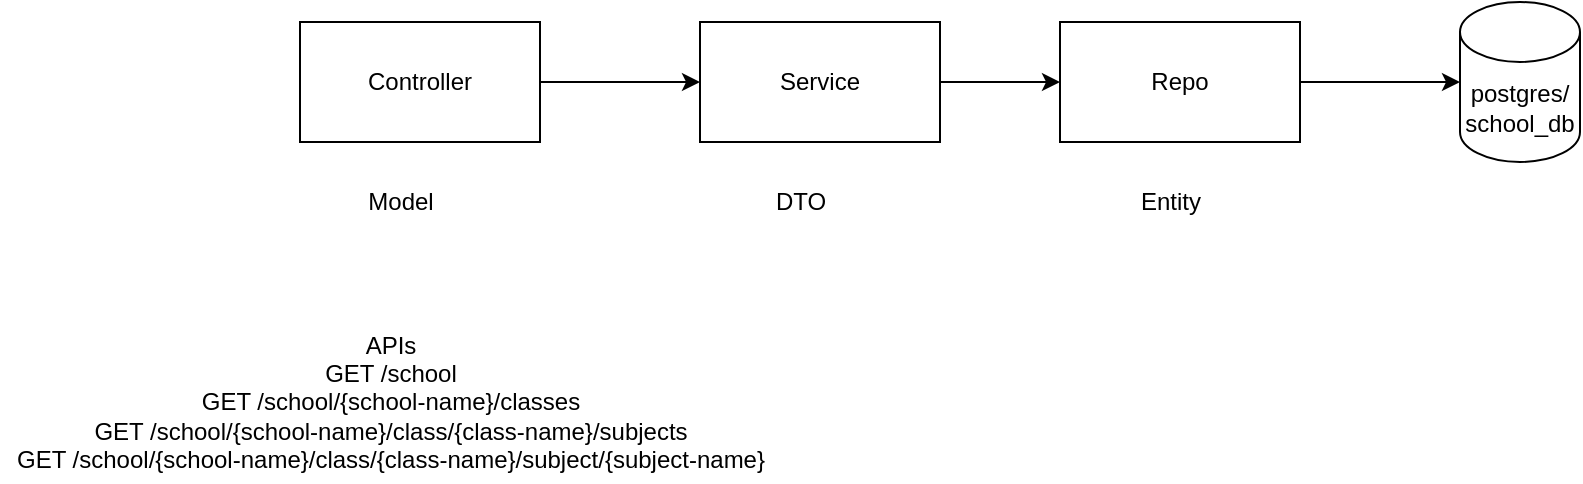 <mxfile version="18.0.2" type="device"><diagram id="iE_VHbACrLainsgzXbW6" name="Page-1"><mxGraphModel dx="3040" dy="454" grid="1" gridSize="10" guides="1" tooltips="1" connect="1" arrows="1" fold="1" page="1" pageScale="1" pageWidth="2339" pageHeight="3300" math="0" shadow="0"><root><mxCell id="0"/><mxCell id="1" parent="0"/><mxCell id="1THddAUZq3wjoWj3ZXMV-14" style="edgeStyle=orthogonalEdgeStyle;rounded=0;orthogonalLoop=1;jettySize=auto;html=1;" edge="1" parent="1" source="1THddAUZq3wjoWj3ZXMV-1" target="1THddAUZq3wjoWj3ZXMV-4"><mxGeometry relative="1" as="geometry"/></mxCell><mxCell id="1THddAUZq3wjoWj3ZXMV-1" value="Controller" style="rounded=0;whiteSpace=wrap;html=1;" vertex="1" parent="1"><mxGeometry x="130" y="120" width="120" height="60" as="geometry"/></mxCell><mxCell id="1THddAUZq3wjoWj3ZXMV-13" style="edgeStyle=orthogonalEdgeStyle;rounded=0;orthogonalLoop=1;jettySize=auto;html=1;" edge="1" parent="1" source="1THddAUZq3wjoWj3ZXMV-4" target="1THddAUZq3wjoWj3ZXMV-5"><mxGeometry relative="1" as="geometry"/></mxCell><mxCell id="1THddAUZq3wjoWj3ZXMV-4" value="Service" style="rounded=0;whiteSpace=wrap;html=1;" vertex="1" parent="1"><mxGeometry x="330" y="120" width="120" height="60" as="geometry"/></mxCell><mxCell id="1THddAUZq3wjoWj3ZXMV-12" style="edgeStyle=orthogonalEdgeStyle;rounded=0;orthogonalLoop=1;jettySize=auto;html=1;entryX=0;entryY=0.5;entryDx=0;entryDy=0;entryPerimeter=0;" edge="1" parent="1" source="1THddAUZq3wjoWj3ZXMV-5" target="1THddAUZq3wjoWj3ZXMV-6"><mxGeometry relative="1" as="geometry"/></mxCell><mxCell id="1THddAUZq3wjoWj3ZXMV-5" value="Repo" style="rounded=0;whiteSpace=wrap;html=1;" vertex="1" parent="1"><mxGeometry x="510" y="120" width="120" height="60" as="geometry"/></mxCell><mxCell id="1THddAUZq3wjoWj3ZXMV-6" value="postgres/ school_db" style="shape=cylinder3;whiteSpace=wrap;html=1;boundedLbl=1;backgroundOutline=1;size=15;" vertex="1" parent="1"><mxGeometry x="710" y="110" width="60" height="80" as="geometry"/></mxCell><mxCell id="1THddAUZq3wjoWj3ZXMV-7" value="Model" style="text;html=1;align=center;verticalAlign=middle;resizable=0;points=[];autosize=1;strokeColor=none;fillColor=none;" vertex="1" parent="1"><mxGeometry x="155" y="200" width="50" height="20" as="geometry"/></mxCell><mxCell id="1THddAUZq3wjoWj3ZXMV-8" value="DTO" style="text;html=1;align=center;verticalAlign=middle;resizable=0;points=[];autosize=1;strokeColor=none;fillColor=none;" vertex="1" parent="1"><mxGeometry x="360" y="200" width="40" height="20" as="geometry"/></mxCell><mxCell id="1THddAUZq3wjoWj3ZXMV-9" value="Entity" style="text;html=1;align=center;verticalAlign=middle;resizable=0;points=[];autosize=1;strokeColor=none;fillColor=none;" vertex="1" parent="1"><mxGeometry x="540" y="200" width="50" height="20" as="geometry"/></mxCell><mxCell id="1THddAUZq3wjoWj3ZXMV-11" value="APIs&lt;br&gt;GET /school&lt;br&gt;GET /school/{school-name}/classes&lt;br&gt;GET /school/{school-name}/class/{class-name}/subjects&lt;br&gt;GET /school/{school-name}/class/{class-name}/subject/{subject-name}" style="text;html=1;align=center;verticalAlign=middle;resizable=0;points=[];autosize=1;strokeColor=none;fillColor=none;" vertex="1" parent="1"><mxGeometry x="-20" y="270" width="390" height="80" as="geometry"/></mxCell></root></mxGraphModel></diagram></mxfile>